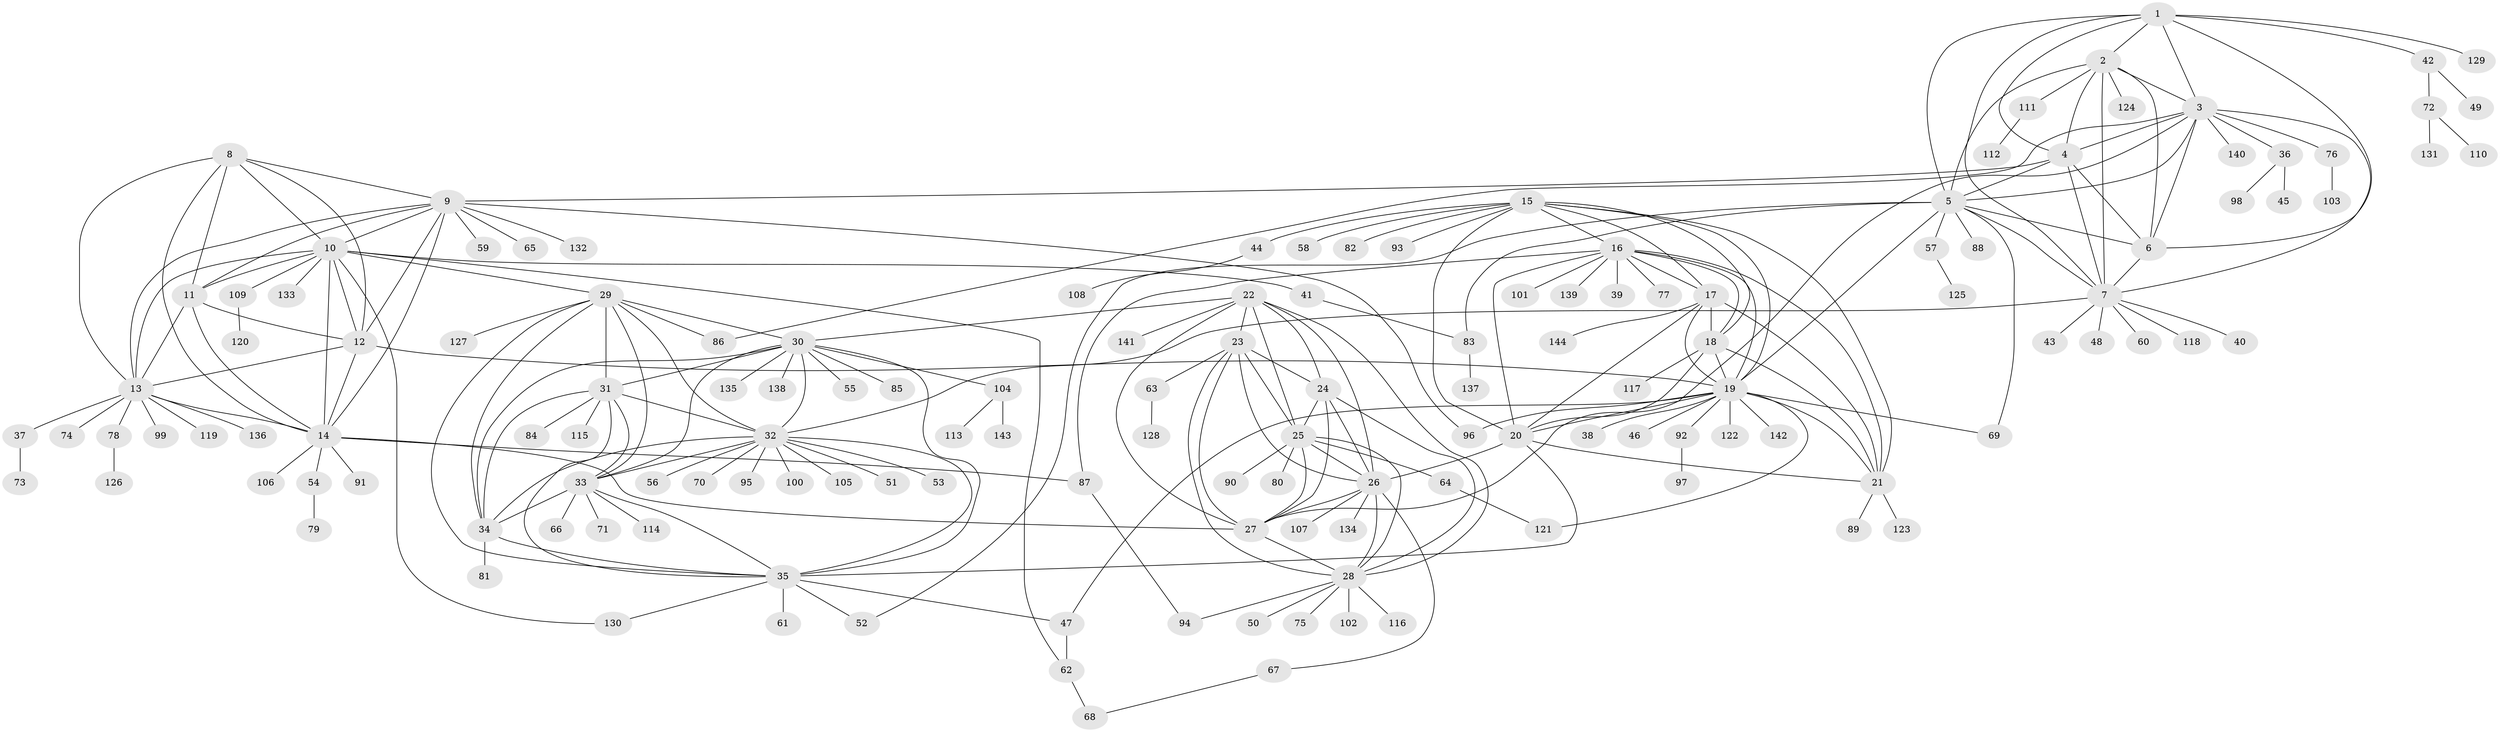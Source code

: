 // Generated by graph-tools (version 1.1) at 2025/50/03/09/25 03:50:41]
// undirected, 144 vertices, 236 edges
graph export_dot {
graph [start="1"]
  node [color=gray90,style=filled];
  1;
  2;
  3;
  4;
  5;
  6;
  7;
  8;
  9;
  10;
  11;
  12;
  13;
  14;
  15;
  16;
  17;
  18;
  19;
  20;
  21;
  22;
  23;
  24;
  25;
  26;
  27;
  28;
  29;
  30;
  31;
  32;
  33;
  34;
  35;
  36;
  37;
  38;
  39;
  40;
  41;
  42;
  43;
  44;
  45;
  46;
  47;
  48;
  49;
  50;
  51;
  52;
  53;
  54;
  55;
  56;
  57;
  58;
  59;
  60;
  61;
  62;
  63;
  64;
  65;
  66;
  67;
  68;
  69;
  70;
  71;
  72;
  73;
  74;
  75;
  76;
  77;
  78;
  79;
  80;
  81;
  82;
  83;
  84;
  85;
  86;
  87;
  88;
  89;
  90;
  91;
  92;
  93;
  94;
  95;
  96;
  97;
  98;
  99;
  100;
  101;
  102;
  103;
  104;
  105;
  106;
  107;
  108;
  109;
  110;
  111;
  112;
  113;
  114;
  115;
  116;
  117;
  118;
  119;
  120;
  121;
  122;
  123;
  124;
  125;
  126;
  127;
  128;
  129;
  130;
  131;
  132;
  133;
  134;
  135;
  136;
  137;
  138;
  139;
  140;
  141;
  142;
  143;
  144;
  1 -- 2;
  1 -- 3;
  1 -- 4;
  1 -- 5;
  1 -- 6;
  1 -- 7;
  1 -- 42;
  1 -- 129;
  2 -- 3;
  2 -- 4;
  2 -- 5;
  2 -- 6;
  2 -- 7;
  2 -- 111;
  2 -- 124;
  3 -- 4;
  3 -- 5;
  3 -- 6;
  3 -- 7;
  3 -- 27;
  3 -- 36;
  3 -- 76;
  3 -- 86;
  3 -- 140;
  4 -- 5;
  4 -- 6;
  4 -- 7;
  4 -- 9;
  5 -- 6;
  5 -- 7;
  5 -- 19;
  5 -- 52;
  5 -- 57;
  5 -- 69;
  5 -- 83;
  5 -- 88;
  6 -- 7;
  7 -- 32;
  7 -- 40;
  7 -- 43;
  7 -- 48;
  7 -- 60;
  7 -- 118;
  8 -- 9;
  8 -- 10;
  8 -- 11;
  8 -- 12;
  8 -- 13;
  8 -- 14;
  9 -- 10;
  9 -- 11;
  9 -- 12;
  9 -- 13;
  9 -- 14;
  9 -- 59;
  9 -- 65;
  9 -- 96;
  9 -- 132;
  10 -- 11;
  10 -- 12;
  10 -- 13;
  10 -- 14;
  10 -- 29;
  10 -- 41;
  10 -- 62;
  10 -- 109;
  10 -- 130;
  10 -- 133;
  11 -- 12;
  11 -- 13;
  11 -- 14;
  12 -- 13;
  12 -- 14;
  12 -- 19;
  13 -- 14;
  13 -- 37;
  13 -- 74;
  13 -- 78;
  13 -- 99;
  13 -- 119;
  13 -- 136;
  14 -- 27;
  14 -- 54;
  14 -- 87;
  14 -- 91;
  14 -- 106;
  15 -- 16;
  15 -- 17;
  15 -- 18;
  15 -- 19;
  15 -- 20;
  15 -- 21;
  15 -- 44;
  15 -- 58;
  15 -- 82;
  15 -- 93;
  16 -- 17;
  16 -- 18;
  16 -- 19;
  16 -- 20;
  16 -- 21;
  16 -- 39;
  16 -- 77;
  16 -- 87;
  16 -- 101;
  16 -- 139;
  17 -- 18;
  17 -- 19;
  17 -- 20;
  17 -- 21;
  17 -- 144;
  18 -- 19;
  18 -- 20;
  18 -- 21;
  18 -- 117;
  19 -- 20;
  19 -- 21;
  19 -- 38;
  19 -- 46;
  19 -- 47;
  19 -- 69;
  19 -- 92;
  19 -- 96;
  19 -- 121;
  19 -- 122;
  19 -- 142;
  20 -- 21;
  20 -- 26;
  20 -- 35;
  21 -- 89;
  21 -- 123;
  22 -- 23;
  22 -- 24;
  22 -- 25;
  22 -- 26;
  22 -- 27;
  22 -- 28;
  22 -- 30;
  22 -- 141;
  23 -- 24;
  23 -- 25;
  23 -- 26;
  23 -- 27;
  23 -- 28;
  23 -- 63;
  24 -- 25;
  24 -- 26;
  24 -- 27;
  24 -- 28;
  25 -- 26;
  25 -- 27;
  25 -- 28;
  25 -- 64;
  25 -- 80;
  25 -- 90;
  26 -- 27;
  26 -- 28;
  26 -- 67;
  26 -- 107;
  26 -- 134;
  27 -- 28;
  28 -- 50;
  28 -- 75;
  28 -- 94;
  28 -- 102;
  28 -- 116;
  29 -- 30;
  29 -- 31;
  29 -- 32;
  29 -- 33;
  29 -- 34;
  29 -- 35;
  29 -- 86;
  29 -- 127;
  30 -- 31;
  30 -- 32;
  30 -- 33;
  30 -- 34;
  30 -- 35;
  30 -- 55;
  30 -- 85;
  30 -- 104;
  30 -- 135;
  30 -- 138;
  31 -- 32;
  31 -- 33;
  31 -- 34;
  31 -- 35;
  31 -- 84;
  31 -- 115;
  32 -- 33;
  32 -- 34;
  32 -- 35;
  32 -- 51;
  32 -- 53;
  32 -- 56;
  32 -- 70;
  32 -- 95;
  32 -- 100;
  32 -- 105;
  33 -- 34;
  33 -- 35;
  33 -- 66;
  33 -- 71;
  33 -- 114;
  34 -- 35;
  34 -- 81;
  35 -- 47;
  35 -- 52;
  35 -- 61;
  35 -- 130;
  36 -- 45;
  36 -- 98;
  37 -- 73;
  41 -- 83;
  42 -- 49;
  42 -- 72;
  44 -- 108;
  47 -- 62;
  54 -- 79;
  57 -- 125;
  62 -- 68;
  63 -- 128;
  64 -- 121;
  67 -- 68;
  72 -- 110;
  72 -- 131;
  76 -- 103;
  78 -- 126;
  83 -- 137;
  87 -- 94;
  92 -- 97;
  104 -- 113;
  104 -- 143;
  109 -- 120;
  111 -- 112;
}
